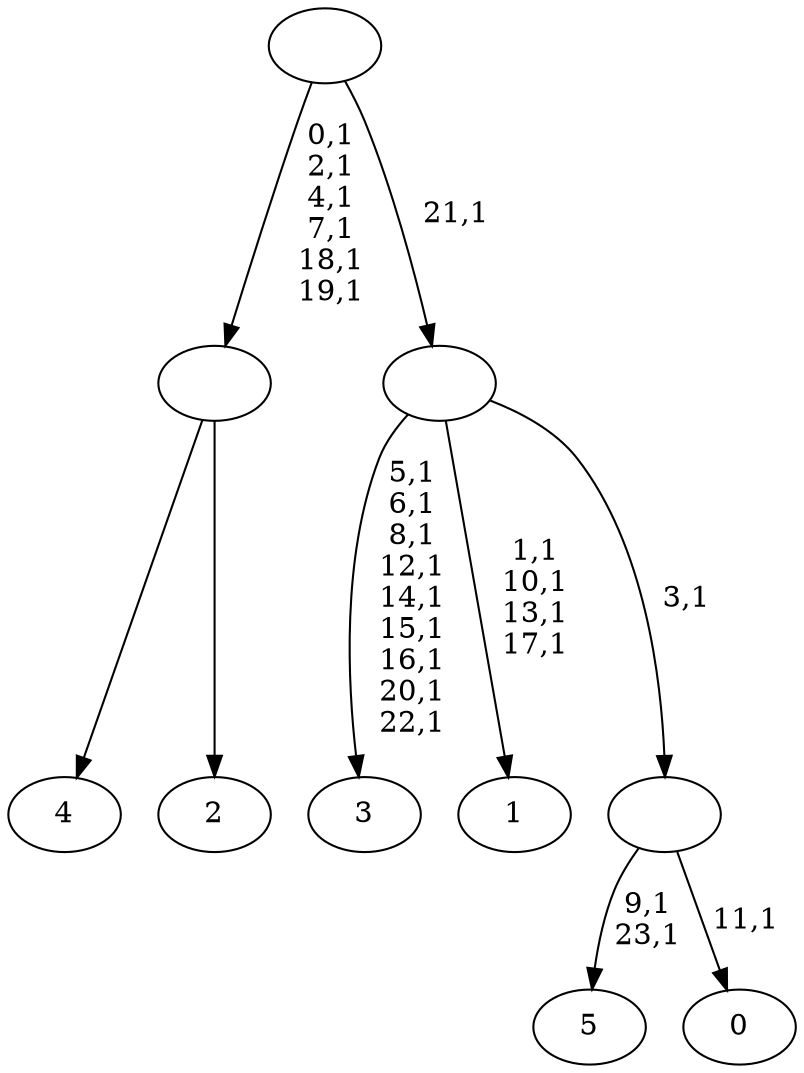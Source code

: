 digraph T {
	30 [label="5"]
	27 [label="4"]
	26 [label="3"]
	16 [label="2"]
	15 [label=""]
	9 [label="1"]
	4 [label="0"]
	2 [label=""]
	1 [label=""]
	0 [label=""]
	15 -> 27 [label=""]
	15 -> 16 [label=""]
	2 -> 4 [label="11,1"]
	2 -> 30 [label="9,1\n23,1"]
	1 -> 9 [label="1,1\n10,1\n13,1\n17,1"]
	1 -> 26 [label="5,1\n6,1\n8,1\n12,1\n14,1\n15,1\n16,1\n20,1\n22,1"]
	1 -> 2 [label="3,1"]
	0 -> 15 [label="0,1\n2,1\n4,1\n7,1\n18,1\n19,1"]
	0 -> 1 [label="21,1"]
}
